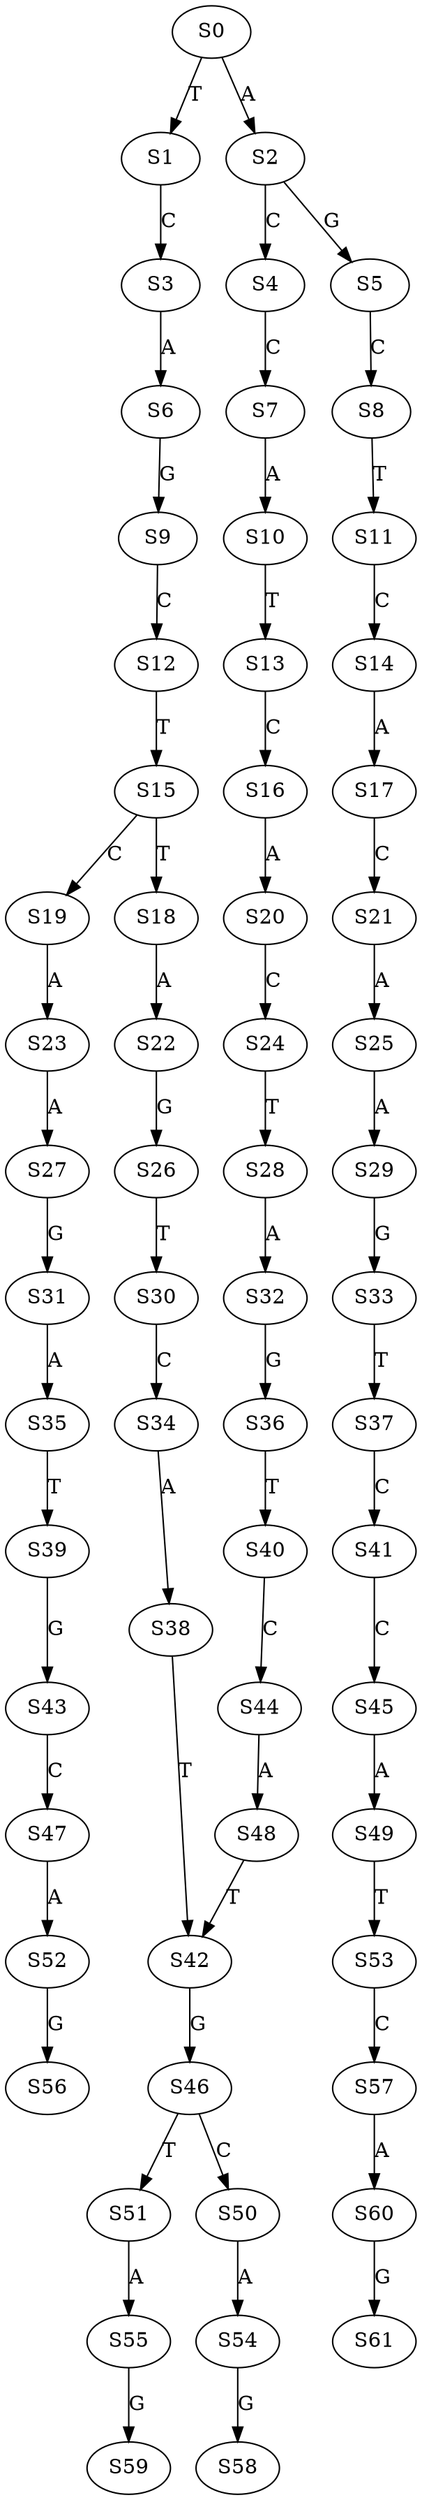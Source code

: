 strict digraph  {
	S0 -> S1 [ label = T ];
	S0 -> S2 [ label = A ];
	S1 -> S3 [ label = C ];
	S2 -> S4 [ label = C ];
	S2 -> S5 [ label = G ];
	S3 -> S6 [ label = A ];
	S4 -> S7 [ label = C ];
	S5 -> S8 [ label = C ];
	S6 -> S9 [ label = G ];
	S7 -> S10 [ label = A ];
	S8 -> S11 [ label = T ];
	S9 -> S12 [ label = C ];
	S10 -> S13 [ label = T ];
	S11 -> S14 [ label = C ];
	S12 -> S15 [ label = T ];
	S13 -> S16 [ label = C ];
	S14 -> S17 [ label = A ];
	S15 -> S18 [ label = T ];
	S15 -> S19 [ label = C ];
	S16 -> S20 [ label = A ];
	S17 -> S21 [ label = C ];
	S18 -> S22 [ label = A ];
	S19 -> S23 [ label = A ];
	S20 -> S24 [ label = C ];
	S21 -> S25 [ label = A ];
	S22 -> S26 [ label = G ];
	S23 -> S27 [ label = A ];
	S24 -> S28 [ label = T ];
	S25 -> S29 [ label = A ];
	S26 -> S30 [ label = T ];
	S27 -> S31 [ label = G ];
	S28 -> S32 [ label = A ];
	S29 -> S33 [ label = G ];
	S30 -> S34 [ label = C ];
	S31 -> S35 [ label = A ];
	S32 -> S36 [ label = G ];
	S33 -> S37 [ label = T ];
	S34 -> S38 [ label = A ];
	S35 -> S39 [ label = T ];
	S36 -> S40 [ label = T ];
	S37 -> S41 [ label = C ];
	S38 -> S42 [ label = T ];
	S39 -> S43 [ label = G ];
	S40 -> S44 [ label = C ];
	S41 -> S45 [ label = C ];
	S42 -> S46 [ label = G ];
	S43 -> S47 [ label = C ];
	S44 -> S48 [ label = A ];
	S45 -> S49 [ label = A ];
	S46 -> S50 [ label = C ];
	S46 -> S51 [ label = T ];
	S47 -> S52 [ label = A ];
	S48 -> S42 [ label = T ];
	S49 -> S53 [ label = T ];
	S50 -> S54 [ label = A ];
	S51 -> S55 [ label = A ];
	S52 -> S56 [ label = G ];
	S53 -> S57 [ label = C ];
	S54 -> S58 [ label = G ];
	S55 -> S59 [ label = G ];
	S57 -> S60 [ label = A ];
	S60 -> S61 [ label = G ];
}
